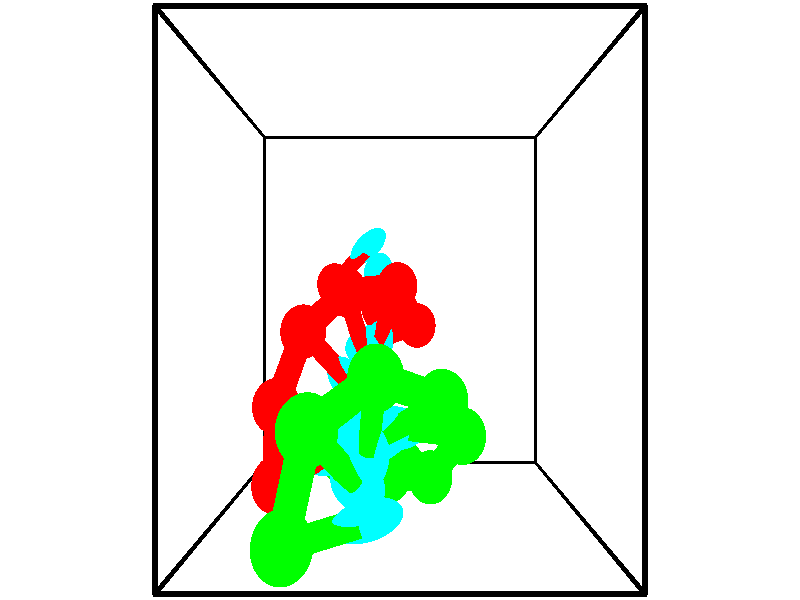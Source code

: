// switches for output
#declare DRAW_BASES = 1; // possible values are 0, 1; only relevant for DNA ribbons
#declare DRAW_BASES_TYPE = 3; // possible values are 1, 2, 3; only relevant for DNA ribbons
#declare DRAW_FOG = 0; // set to 1 to enable fog

#include "colors.inc"

#include "transforms.inc"
background { rgb <1, 1, 1>}

#default {
   normal{
       ripples 0.25
       frequency 0.20
       turbulence 0.2
       lambda 5
   }
	finish {
		phong 0.1
		phong_size 40.
	}
}

// original window dimensions: 1024x640


// camera settings

camera {
	sky <-0, 1, 0>
	up <-0, 1, 0>
	right 1.6 * <1, 0, 0>
	location <2.5, 2.5, 11.1562>
	look_at <2.5, 2.5, 2.5>
	direction <0, 0, -8.6562>
	angle 67.0682
}


# declare cpy_camera_pos = <2.5, 2.5, 11.1562>;
# if (DRAW_FOG = 1)
fog {
	fog_type 2
	up vnormalize(cpy_camera_pos)
	color rgbt<1,1,1,0.3>
	distance 1e-5
	fog_alt 3e-3
	fog_offset 4
}
# end


// LIGHTS

# declare lum = 6;
global_settings {
	ambient_light rgb lum * <0.05, 0.05, 0.05>
	max_trace_level 15
}# declare cpy_direct_light_amount = 0.25;
light_source
{	1000 * <-1, -1, 1>,
	rgb lum * cpy_direct_light_amount
	parallel
}

light_source
{	1000 * <1, 1, -1>,
	rgb lum * cpy_direct_light_amount
	parallel
}

// strand 0

// nucleotide -1

// particle -1
sphere {
	<1.572831, 2.685390, 2.559925> 0.250000
	pigment { color rgbt <1,0,0,0> }
	no_shadow
}
cylinder {
	<1.850792, 2.930588, 2.710312>,  <2.017568, 3.077706, 2.800544>, 0.100000
	pigment { color rgbt <1,0,0,0> }
	no_shadow
}
cylinder {
	<1.850792, 2.930588, 2.710312>,  <1.572831, 2.685390, 2.559925>, 0.100000
	pigment { color rgbt <1,0,0,0> }
	no_shadow
}

// particle -1
sphere {
	<1.850792, 2.930588, 2.710312> 0.100000
	pigment { color rgbt <1,0,0,0> }
	no_shadow
}
sphere {
	0, 1
	scale<0.080000,0.200000,0.300000>
	matrix <0.346125, -0.743397, 0.572327,
		0.630325, -0.267579, -0.728760,
		0.694901, 0.612994, 0.375966,
		2.059262, 3.114486, 2.823102>
	pigment { color rgbt <0,1,1,0> }
	no_shadow
}
cylinder {
	<2.203530, 2.388363, 2.494909>,  <1.572831, 2.685390, 2.559925>, 0.130000
	pigment { color rgbt <1,0,0,0> }
	no_shadow
}

// nucleotide -1

// particle -1
sphere {
	<2.203530, 2.388363, 2.494909> 0.250000
	pigment { color rgbt <1,0,0,0> }
	no_shadow
}
cylinder {
	<2.205250, 2.632271, 2.811935>,  <2.206282, 2.778615, 3.002151>, 0.100000
	pigment { color rgbt <1,0,0,0> }
	no_shadow
}
cylinder {
	<2.205250, 2.632271, 2.811935>,  <2.203530, 2.388363, 2.494909>, 0.100000
	pigment { color rgbt <1,0,0,0> }
	no_shadow
}

// particle -1
sphere {
	<2.205250, 2.632271, 2.811935> 0.100000
	pigment { color rgbt <1,0,0,0> }
	no_shadow
}
sphere {
	0, 1
	scale<0.080000,0.200000,0.300000>
	matrix <0.325417, -0.750288, 0.575476,
		0.945561, 0.255440, -0.201656,
		0.004300, 0.609770, 0.792567,
		2.206540, 2.815202, 3.049706>
	pigment { color rgbt <0,1,1,0> }
	no_shadow
}
cylinder {
	<2.728131, 2.214715, 3.031191>,  <2.203530, 2.388363, 2.494909>, 0.130000
	pigment { color rgbt <1,0,0,0> }
	no_shadow
}

// nucleotide -1

// particle -1
sphere {
	<2.728131, 2.214715, 3.031191> 0.250000
	pigment { color rgbt <1,0,0,0> }
	no_shadow
}
cylinder {
	<2.349903, 2.099312, 3.091408>,  <2.122967, 2.030070, 3.127538>, 0.100000
	pigment { color rgbt <1,0,0,0> }
	no_shadow
}
cylinder {
	<2.349903, 2.099312, 3.091408>,  <2.728131, 2.214715, 3.031191>, 0.100000
	pigment { color rgbt <1,0,0,0> }
	no_shadow
}

// particle -1
sphere {
	<2.349903, 2.099312, 3.091408> 0.100000
	pigment { color rgbt <1,0,0,0> }
	no_shadow
}
sphere {
	0, 1
	scale<0.080000,0.200000,0.300000>
	matrix <0.163088, -0.019810, 0.986413,
		-0.281606, 0.957272, 0.065784,
		-0.945569, -0.288508, 0.150541,
		2.066232, 2.012759, 3.136570>
	pigment { color rgbt <0,1,1,0> }
	no_shadow
}
cylinder {
	<2.467456, 2.645718, 3.583944>,  <2.728131, 2.214715, 3.031191>, 0.130000
	pigment { color rgbt <1,0,0,0> }
	no_shadow
}

// nucleotide -1

// particle -1
sphere {
	<2.467456, 2.645718, 3.583944> 0.250000
	pigment { color rgbt <1,0,0,0> }
	no_shadow
}
cylinder {
	<2.313919, 2.276375, 3.580467>,  <2.221797, 2.054769, 3.578381>, 0.100000
	pigment { color rgbt <1,0,0,0> }
	no_shadow
}
cylinder {
	<2.313919, 2.276375, 3.580467>,  <2.467456, 2.645718, 3.583944>, 0.100000
	pigment { color rgbt <1,0,0,0> }
	no_shadow
}

// particle -1
sphere {
	<2.313919, 2.276375, 3.580467> 0.100000
	pigment { color rgbt <1,0,0,0> }
	no_shadow
}
sphere {
	0, 1
	scale<0.080000,0.200000,0.300000>
	matrix <0.100530, -0.051145, 0.993618,
		-0.917910, 0.380518, 0.112457,
		-0.383842, -0.923358, -0.008693,
		2.198767, 1.999367, 3.577859>
	pigment { color rgbt <0,1,1,0> }
	no_shadow
}
cylinder {
	<1.854601, 2.584003, 4.030460>,  <2.467456, 2.645718, 3.583944>, 0.130000
	pigment { color rgbt <1,0,0,0> }
	no_shadow
}

// nucleotide -1

// particle -1
sphere {
	<1.854601, 2.584003, 4.030460> 0.250000
	pigment { color rgbt <1,0,0,0> }
	no_shadow
}
cylinder {
	<1.992458, 2.209343, 4.005463>,  <2.075173, 1.984547, 3.990464>, 0.100000
	pigment { color rgbt <1,0,0,0> }
	no_shadow
}
cylinder {
	<1.992458, 2.209343, 4.005463>,  <1.854601, 2.584003, 4.030460>, 0.100000
	pigment { color rgbt <1,0,0,0> }
	no_shadow
}

// particle -1
sphere {
	<1.992458, 2.209343, 4.005463> 0.100000
	pigment { color rgbt <1,0,0,0> }
	no_shadow
}
sphere {
	0, 1
	scale<0.080000,0.200000,0.300000>
	matrix <-0.084799, -0.097363, 0.991630,
		-0.934896, -0.336460, -0.112982,
		0.344644, -0.936651, -0.062493,
		2.095851, 1.928348, 3.986715>
	pigment { color rgbt <0,1,1,0> }
	no_shadow
}
cylinder {
	<1.432134, 2.209184, 4.489721>,  <1.854601, 2.584003, 4.030460>, 0.130000
	pigment { color rgbt <1,0,0,0> }
	no_shadow
}

// nucleotide -1

// particle -1
sphere {
	<1.432134, 2.209184, 4.489721> 0.250000
	pigment { color rgbt <1,0,0,0> }
	no_shadow
}
cylinder {
	<1.723194, 1.938042, 4.447701>,  <1.897830, 1.775356, 4.422488>, 0.100000
	pigment { color rgbt <1,0,0,0> }
	no_shadow
}
cylinder {
	<1.723194, 1.938042, 4.447701>,  <1.432134, 2.209184, 4.489721>, 0.100000
	pigment { color rgbt <1,0,0,0> }
	no_shadow
}

// particle -1
sphere {
	<1.723194, 1.938042, 4.447701> 0.100000
	pigment { color rgbt <1,0,0,0> }
	no_shadow
}
sphere {
	0, 1
	scale<0.080000,0.200000,0.300000>
	matrix <-0.160616, -0.317261, 0.934638,
		-0.666878, -0.663217, -0.339730,
		0.727651, -0.677856, -0.105051,
		1.941490, 1.734685, 4.416185>
	pigment { color rgbt <0,1,1,0> }
	no_shadow
}
cylinder {
	<1.183411, 1.557969, 4.734988>,  <1.432134, 2.209184, 4.489721>, 0.130000
	pigment { color rgbt <1,0,0,0> }
	no_shadow
}

// nucleotide -1

// particle -1
sphere {
	<1.183411, 1.557969, 4.734988> 0.250000
	pigment { color rgbt <1,0,0,0> }
	no_shadow
}
cylinder {
	<1.580830, 1.513290, 4.742867>,  <1.819281, 1.486483, 4.747594>, 0.100000
	pigment { color rgbt <1,0,0,0> }
	no_shadow
}
cylinder {
	<1.580830, 1.513290, 4.742867>,  <1.183411, 1.557969, 4.734988>, 0.100000
	pigment { color rgbt <1,0,0,0> }
	no_shadow
}

// particle -1
sphere {
	<1.580830, 1.513290, 4.742867> 0.100000
	pigment { color rgbt <1,0,0,0> }
	no_shadow
}
sphere {
	0, 1
	scale<0.080000,0.200000,0.300000>
	matrix <-0.060257, -0.372690, 0.925998,
		-0.096089, -0.921209, -0.377015,
		0.993547, -0.111696, 0.019698,
		1.878894, 1.479781, 4.748776>
	pigment { color rgbt <0,1,1,0> }
	no_shadow
}
cylinder {
	<1.206204, 0.896957, 4.863326>,  <1.183411, 1.557969, 4.734988>, 0.130000
	pigment { color rgbt <1,0,0,0> }
	no_shadow
}

// nucleotide -1

// particle -1
sphere {
	<1.206204, 0.896957, 4.863326> 0.250000
	pigment { color rgbt <1,0,0,0> }
	no_shadow
}
cylinder {
	<1.545204, 1.079468, 4.971809>,  <1.748604, 1.188974, 5.036900>, 0.100000
	pigment { color rgbt <1,0,0,0> }
	no_shadow
}
cylinder {
	<1.545204, 1.079468, 4.971809>,  <1.206204, 0.896957, 4.863326>, 0.100000
	pigment { color rgbt <1,0,0,0> }
	no_shadow
}

// particle -1
sphere {
	<1.545204, 1.079468, 4.971809> 0.100000
	pigment { color rgbt <1,0,0,0> }
	no_shadow
}
sphere {
	0, 1
	scale<0.080000,0.200000,0.300000>
	matrix <-0.145615, -0.291486, 0.945427,
		0.510430, -0.840742, -0.180593,
		0.847501, 0.456278, 0.271208,
		1.799454, 1.216351, 5.053172>
	pigment { color rgbt <0,1,1,0> }
	no_shadow
}
// strand 1

// nucleotide -1

// particle -1
sphere {
	<1.555472, 0.852352, 6.326534> 0.250000
	pigment { color rgbt <0,1,0,0> }
	no_shadow
}
cylinder {
	<1.943268, 0.950287, 6.321686>,  <2.175945, 1.009048, 6.318777>, 0.100000
	pigment { color rgbt <0,1,0,0> }
	no_shadow
}
cylinder {
	<1.943268, 0.950287, 6.321686>,  <1.555472, 0.852352, 6.326534>, 0.100000
	pigment { color rgbt <0,1,0,0> }
	no_shadow
}

// particle -1
sphere {
	<1.943268, 0.950287, 6.321686> 0.100000
	pigment { color rgbt <0,1,0,0> }
	no_shadow
}
sphere {
	0, 1
	scale<0.080000,0.200000,0.300000>
	matrix <-0.152597, 0.564075, -0.811501,
		-0.191849, 0.788591, 0.584225,
		0.969489, 0.244836, -0.012119,
		2.234114, 1.023738, 6.318050>
	pigment { color rgbt <0,1,1,0> }
	no_shadow
}
cylinder {
	<1.758903, 1.636507, 6.353564>,  <1.555472, 0.852352, 6.326534>, 0.130000
	pigment { color rgbt <0,1,0,0> }
	no_shadow
}

// nucleotide -1

// particle -1
sphere {
	<1.758903, 1.636507, 6.353564> 0.250000
	pigment { color rgbt <0,1,0,0> }
	no_shadow
}
cylinder {
	<1.977950, 1.375259, 6.144356>,  <2.109378, 1.218511, 6.018831>, 0.100000
	pigment { color rgbt <0,1,0,0> }
	no_shadow
}
cylinder {
	<1.977950, 1.375259, 6.144356>,  <1.758903, 1.636507, 6.353564>, 0.100000
	pigment { color rgbt <0,1,0,0> }
	no_shadow
}

// particle -1
sphere {
	<1.977950, 1.375259, 6.144356> 0.100000
	pigment { color rgbt <0,1,0,0> }
	no_shadow
}
sphere {
	0, 1
	scale<0.080000,0.200000,0.300000>
	matrix <-0.298470, 0.431481, -0.851317,
		0.781685, 0.622301, 0.041350,
		0.547617, -0.653120, -0.523020,
		2.142235, 1.179324, 5.987450>
	pigment { color rgbt <0,1,1,0> }
	no_shadow
}
cylinder {
	<2.289392, 1.932502, 5.877892>,  <1.758903, 1.636507, 6.353564>, 0.130000
	pigment { color rgbt <0,1,0,0> }
	no_shadow
}

// nucleotide -1

// particle -1
sphere {
	<2.289392, 1.932502, 5.877892> 0.250000
	pigment { color rgbt <0,1,0,0> }
	no_shadow
}
cylinder {
	<2.240321, 1.569992, 5.716095>,  <2.210879, 1.352486, 5.619017>, 0.100000
	pigment { color rgbt <0,1,0,0> }
	no_shadow
}
cylinder {
	<2.240321, 1.569992, 5.716095>,  <2.289392, 1.932502, 5.877892>, 0.100000
	pigment { color rgbt <0,1,0,0> }
	no_shadow
}

// particle -1
sphere {
	<2.240321, 1.569992, 5.716095> 0.100000
	pigment { color rgbt <0,1,0,0> }
	no_shadow
}
sphere {
	0, 1
	scale<0.080000,0.200000,0.300000>
	matrix <0.186170, 0.379322, -0.906342,
		0.974829, -0.186491, 0.122188,
		-0.122676, -0.906276, -0.404493,
		2.203518, 1.298109, 5.594747>
	pigment { color rgbt <0,1,1,0> }
	no_shadow
}
cylinder {
	<2.901772, 1.700664, 5.386735>,  <2.289392, 1.932502, 5.877892>, 0.130000
	pigment { color rgbt <0,1,0,0> }
	no_shadow
}

// nucleotide -1

// particle -1
sphere {
	<2.901772, 1.700664, 5.386735> 0.250000
	pigment { color rgbt <0,1,0,0> }
	no_shadow
}
cylinder {
	<2.572392, 1.510094, 5.263481>,  <2.374764, 1.395751, 5.189528>, 0.100000
	pigment { color rgbt <0,1,0,0> }
	no_shadow
}
cylinder {
	<2.572392, 1.510094, 5.263481>,  <2.901772, 1.700664, 5.386735>, 0.100000
	pigment { color rgbt <0,1,0,0> }
	no_shadow
}

// particle -1
sphere {
	<2.572392, 1.510094, 5.263481> 0.100000
	pigment { color rgbt <0,1,0,0> }
	no_shadow
}
sphere {
	0, 1
	scale<0.080000,0.200000,0.300000>
	matrix <0.173403, 0.305781, -0.936178,
		0.540243, -0.824327, -0.169181,
		-0.823449, -0.476427, -0.308136,
		2.325357, 1.367166, 5.171040>
	pigment { color rgbt <0,1,1,0> }
	no_shadow
}
cylinder {
	<3.151173, 1.311738, 4.818166>,  <2.901772, 1.700664, 5.386735>, 0.130000
	pigment { color rgbt <0,1,0,0> }
	no_shadow
}

// nucleotide -1

// particle -1
sphere {
	<3.151173, 1.311738, 4.818166> 0.250000
	pigment { color rgbt <0,1,0,0> }
	no_shadow
}
cylinder {
	<2.753253, 1.346016, 4.796158>,  <2.514501, 1.366583, 4.782953>, 0.100000
	pigment { color rgbt <0,1,0,0> }
	no_shadow
}
cylinder {
	<2.753253, 1.346016, 4.796158>,  <3.151173, 1.311738, 4.818166>, 0.100000
	pigment { color rgbt <0,1,0,0> }
	no_shadow
}

// particle -1
sphere {
	<2.753253, 1.346016, 4.796158> 0.100000
	pigment { color rgbt <0,1,0,0> }
	no_shadow
}
sphere {
	0, 1
	scale<0.080000,0.200000,0.300000>
	matrix <0.071332, 0.200750, -0.977042,
		-0.072683, -0.975887, -0.205819,
		-0.994801, 0.085696, -0.055021,
		2.454813, 1.371725, 4.779652>
	pigment { color rgbt <0,1,1,0> }
	no_shadow
}
cylinder {
	<2.844808, 0.815918, 4.271127>,  <3.151173, 1.311738, 4.818166>, 0.130000
	pigment { color rgbt <0,1,0,0> }
	no_shadow
}

// nucleotide -1

// particle -1
sphere {
	<2.844808, 0.815918, 4.271127> 0.250000
	pigment { color rgbt <0,1,0,0> }
	no_shadow
}
cylinder {
	<2.565084, 1.098747, 4.313103>,  <2.397249, 1.268445, 4.338288>, 0.100000
	pigment { color rgbt <0,1,0,0> }
	no_shadow
}
cylinder {
	<2.565084, 1.098747, 4.313103>,  <2.844808, 0.815918, 4.271127>, 0.100000
	pigment { color rgbt <0,1,0,0> }
	no_shadow
}

// particle -1
sphere {
	<2.565084, 1.098747, 4.313103> 0.100000
	pigment { color rgbt <0,1,0,0> }
	no_shadow
}
sphere {
	0, 1
	scale<0.080000,0.200000,0.300000>
	matrix <-0.046651, 0.101349, -0.993757,
		-0.713293, -0.699841, -0.037889,
		-0.699311, 0.707072, 0.104940,
		2.355290, 1.310869, 4.344585>
	pigment { color rgbt <0,1,1,0> }
	no_shadow
}
cylinder {
	<2.376521, 0.689569, 3.766199>,  <2.844808, 0.815918, 4.271127>, 0.130000
	pigment { color rgbt <0,1,0,0> }
	no_shadow
}

// nucleotide -1

// particle -1
sphere {
	<2.376521, 0.689569, 3.766199> 0.250000
	pigment { color rgbt <0,1,0,0> }
	no_shadow
}
cylinder {
	<2.269090, 1.067825, 3.839554>,  <2.204631, 1.294779, 3.883567>, 0.100000
	pigment { color rgbt <0,1,0,0> }
	no_shadow
}
cylinder {
	<2.269090, 1.067825, 3.839554>,  <2.376521, 0.689569, 3.766199>, 0.100000
	pigment { color rgbt <0,1,0,0> }
	no_shadow
}

// particle -1
sphere {
	<2.269090, 1.067825, 3.839554> 0.100000
	pigment { color rgbt <0,1,0,0> }
	no_shadow
}
sphere {
	0, 1
	scale<0.080000,0.200000,0.300000>
	matrix <-0.238772, 0.119083, -0.963747,
		-0.933195, -0.302630, 0.193809,
		-0.268579, 0.945640, 0.183387,
		2.188516, 1.351517, 3.894570>
	pigment { color rgbt <0,1,1,0> }
	no_shadow
}
cylinder {
	<1.750912, 0.825736, 3.496112>,  <2.376521, 0.689569, 3.766199>, 0.130000
	pigment { color rgbt <0,1,0,0> }
	no_shadow
}

// nucleotide -1

// particle -1
sphere {
	<1.750912, 0.825736, 3.496112> 0.250000
	pigment { color rgbt <0,1,0,0> }
	no_shadow
}
cylinder {
	<1.927028, 1.183876, 3.522926>,  <2.032697, 1.398760, 3.539015>, 0.100000
	pigment { color rgbt <0,1,0,0> }
	no_shadow
}
cylinder {
	<1.927028, 1.183876, 3.522926>,  <1.750912, 0.825736, 3.496112>, 0.100000
	pigment { color rgbt <0,1,0,0> }
	no_shadow
}

// particle -1
sphere {
	<1.927028, 1.183876, 3.522926> 0.100000
	pigment { color rgbt <0,1,0,0> }
	no_shadow
}
sphere {
	0, 1
	scale<0.080000,0.200000,0.300000>
	matrix <-0.114737, 0.130158, -0.984832,
		-0.890494, 0.425920, 0.160037,
		0.440290, 0.895350, 0.067036,
		2.059115, 1.452481, 3.543037>
	pigment { color rgbt <0,1,1,0> }
	no_shadow
}
// box output
cylinder {
	<0.000000, 0.000000, 0.000000>,  <5.000000, 0.000000, 0.000000>, 0.025000
	pigment { color rgbt <0,0,0,0> }
	no_shadow
}
cylinder {
	<0.000000, 0.000000, 0.000000>,  <0.000000, 5.000000, 0.000000>, 0.025000
	pigment { color rgbt <0,0,0,0> }
	no_shadow
}
cylinder {
	<0.000000, 0.000000, 0.000000>,  <0.000000, 0.000000, 5.000000>, 0.025000
	pigment { color rgbt <0,0,0,0> }
	no_shadow
}
cylinder {
	<5.000000, 5.000000, 5.000000>,  <0.000000, 5.000000, 5.000000>, 0.025000
	pigment { color rgbt <0,0,0,0> }
	no_shadow
}
cylinder {
	<5.000000, 5.000000, 5.000000>,  <5.000000, 0.000000, 5.000000>, 0.025000
	pigment { color rgbt <0,0,0,0> }
	no_shadow
}
cylinder {
	<5.000000, 5.000000, 5.000000>,  <5.000000, 5.000000, 0.000000>, 0.025000
	pigment { color rgbt <0,0,0,0> }
	no_shadow
}
cylinder {
	<0.000000, 0.000000, 5.000000>,  <0.000000, 5.000000, 5.000000>, 0.025000
	pigment { color rgbt <0,0,0,0> }
	no_shadow
}
cylinder {
	<0.000000, 0.000000, 5.000000>,  <5.000000, 0.000000, 5.000000>, 0.025000
	pigment { color rgbt <0,0,0,0> }
	no_shadow
}
cylinder {
	<5.000000, 5.000000, 0.000000>,  <0.000000, 5.000000, 0.000000>, 0.025000
	pigment { color rgbt <0,0,0,0> }
	no_shadow
}
cylinder {
	<5.000000, 5.000000, 0.000000>,  <5.000000, 0.000000, 0.000000>, 0.025000
	pigment { color rgbt <0,0,0,0> }
	no_shadow
}
cylinder {
	<5.000000, 0.000000, 5.000000>,  <5.000000, 0.000000, 0.000000>, 0.025000
	pigment { color rgbt <0,0,0,0> }
	no_shadow
}
cylinder {
	<0.000000, 5.000000, 0.000000>,  <0.000000, 5.000000, 5.000000>, 0.025000
	pigment { color rgbt <0,0,0,0> }
	no_shadow
}
// end of box output
